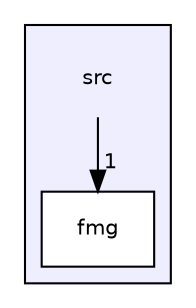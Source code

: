digraph "src" {
  compound=true
  node [ fontsize="10", fontname="Helvetica"];
  edge [ labelfontsize="10", labelfontname="Helvetica"];
  subgraph clusterdir_68267d1309a1af8e8297ef4c3efbcdba {
    graph [ bgcolor="#eeeeff", pencolor="black", label="" URL="dir_68267d1309a1af8e8297ef4c3efbcdba.html"];
    dir_68267d1309a1af8e8297ef4c3efbcdba [shape=plaintext label="src"];
    dir_8fd79edc19fe1dbe3cd007a4cb8a9e72 [shape=box label="fmg" color="black" fillcolor="white" style="filled" URL="dir_8fd79edc19fe1dbe3cd007a4cb8a9e72.html"];
  }
  dir_68267d1309a1af8e8297ef4c3efbcdba->dir_8fd79edc19fe1dbe3cd007a4cb8a9e72 [headlabel="1", labeldistance=1.5 headhref="dir_000000_000001.html"];
}
